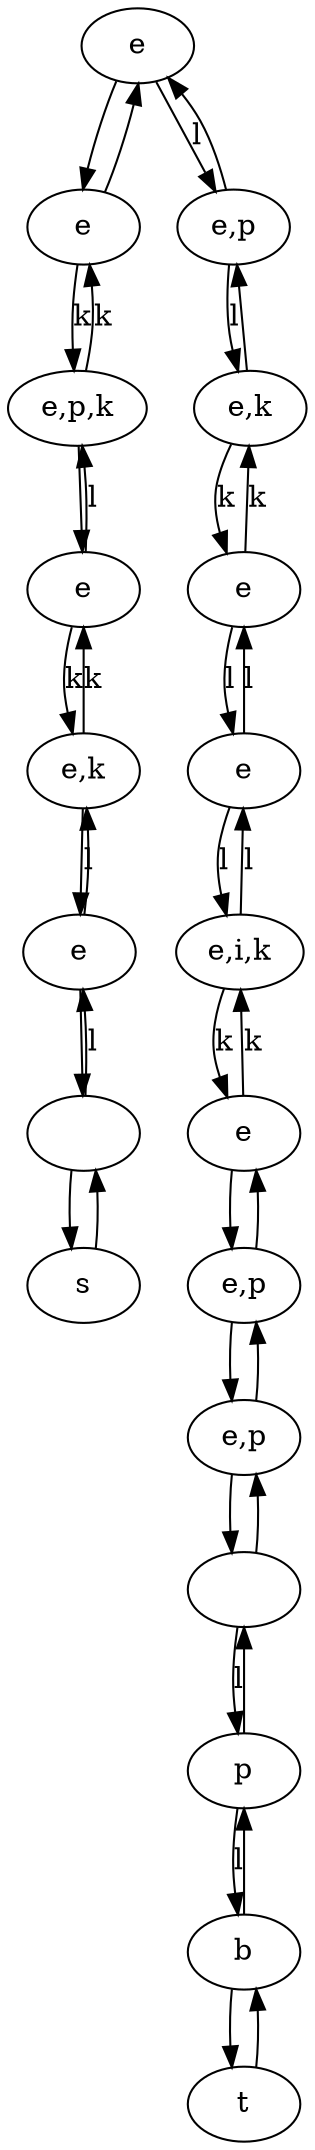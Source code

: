 digraph {
0 [label="e"]
1 [label="t"]
2 [label="e,p"]
3 [label="e"]
4 [label="e,p,k"]
5 [label="e"]
6 [label="e,k"]
7 [label="e"]
8 [label="e"]
9 [label="e,i,k"]
10 [label="e,p"]
11 [label="e"]
12 [label="e,p"]
13 [label="p"]
14 [label="s"]
15 [label="e"]
16 [label=""]
17 [label="e,k"]
18 [label=""]
19 [label="b"]
14 -> 16 [label=""]
16 -> 14 [label=""]
16 -> 15 [label="l"]
15 -> 16 [label=""]
17 -> 15 [label="l"]
15 -> 17 [label=""]
17 -> 5 [label="k"]
5 -> 17 [label="k"]
7 -> 4 [label="k"]
4 -> 7 [label="k"]
5 -> 4 [label="l"]
4 -> 5 [label=""]
7 -> 0 [label=""]
0 -> 7 [label=""]
0 -> 10 [label="l"]
10 -> 0 [label=""]
6 -> 10 [label=""]
10 -> 6 [label="l"]
6 -> 11 [label="k"]
11 -> 6 [label="k"]
11 -> 3 [label="l"]
3 -> 11 [label="l"]
3 -> 9 [label="l"]
9 -> 3 [label="l"]
9 -> 8 [label="k"]
8 -> 9 [label="k"]
8 -> 2 [label=""]
2 -> 8 [label=""]
2 -> 12 [label=""]
12 -> 2 [label=""]
12 -> 18 [label=""]
18 -> 12 [label=""]
18 -> 13 [label="l"]
13 -> 18 [label=""]
13 -> 19 [label="l"]
19 -> 13 [label=""]
19 -> 1 [label=""]
1 -> 19 [label=""]
}
